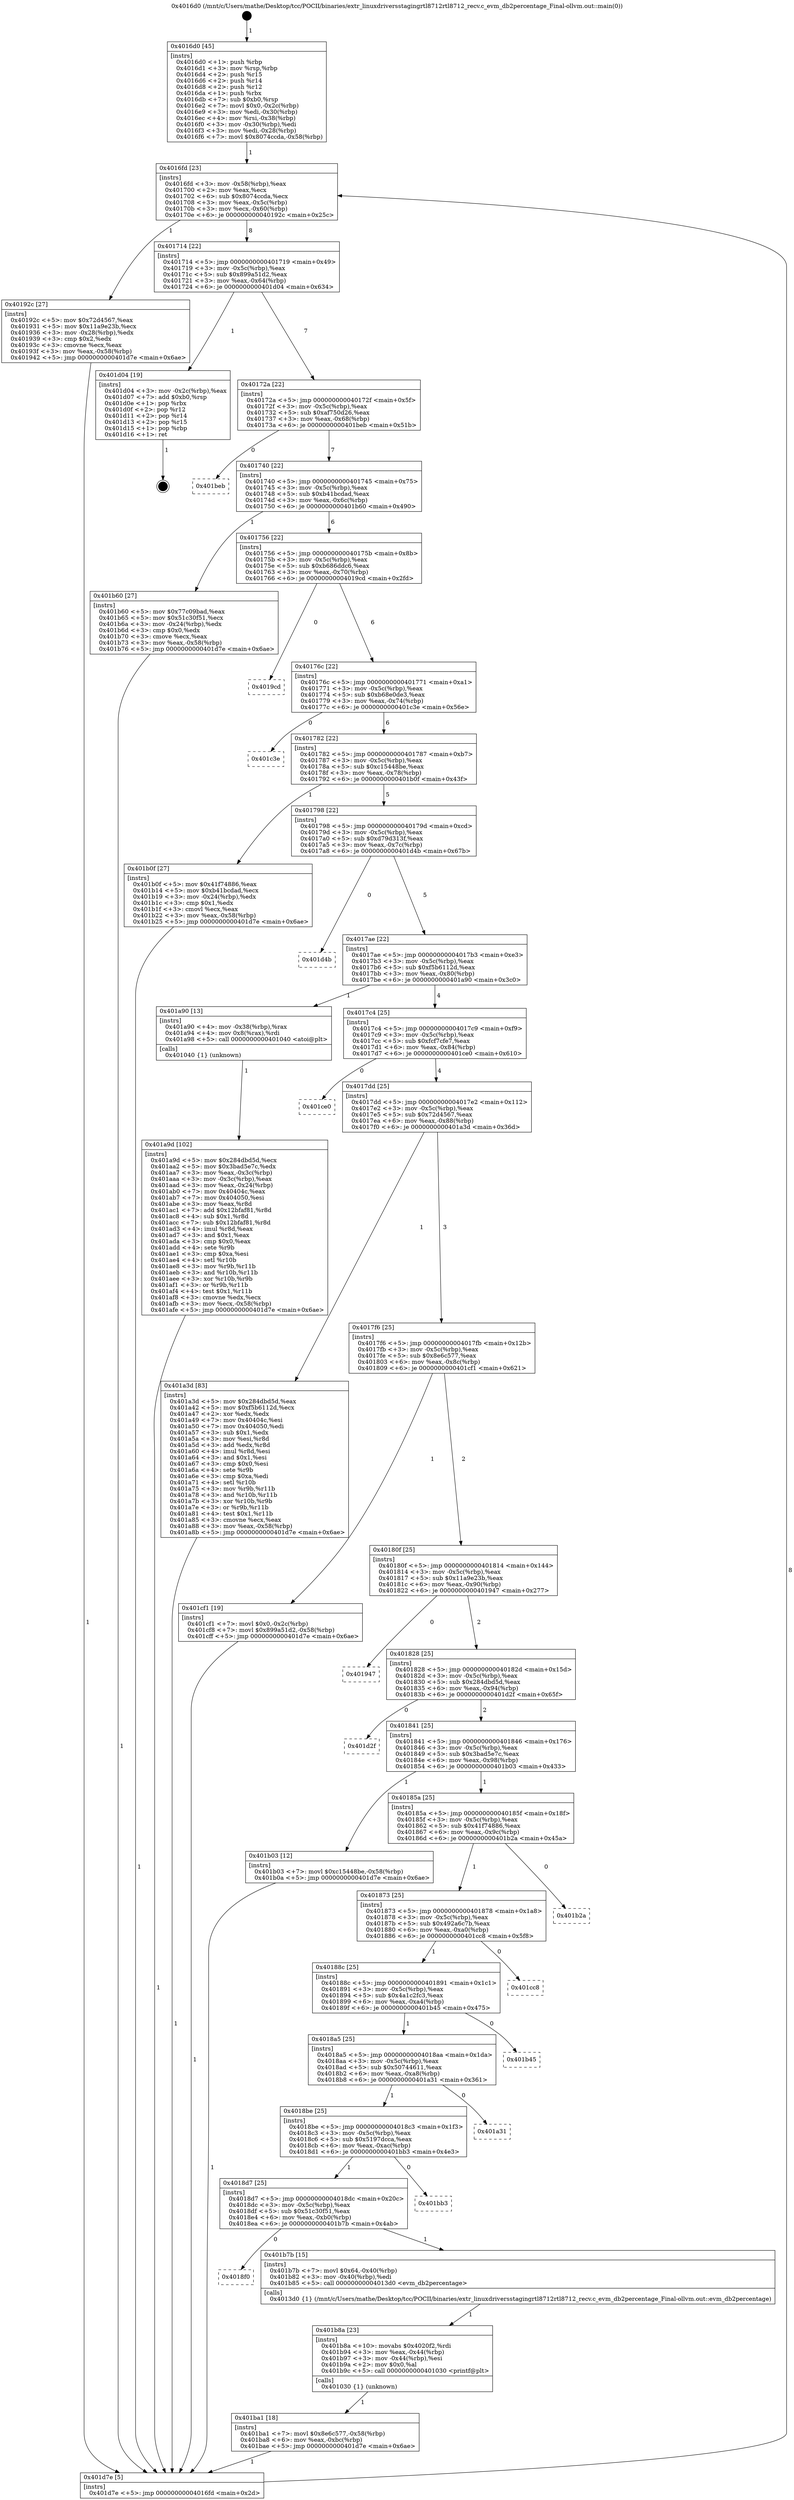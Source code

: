 digraph "0x4016d0" {
  label = "0x4016d0 (/mnt/c/Users/mathe/Desktop/tcc/POCII/binaries/extr_linuxdriversstagingrtl8712rtl8712_recv.c_evm_db2percentage_Final-ollvm.out::main(0))"
  labelloc = "t"
  node[shape=record]

  Entry [label="",width=0.3,height=0.3,shape=circle,fillcolor=black,style=filled]
  "0x4016fd" [label="{
     0x4016fd [23]\l
     | [instrs]\l
     &nbsp;&nbsp;0x4016fd \<+3\>: mov -0x58(%rbp),%eax\l
     &nbsp;&nbsp;0x401700 \<+2\>: mov %eax,%ecx\l
     &nbsp;&nbsp;0x401702 \<+6\>: sub $0x8074ccda,%ecx\l
     &nbsp;&nbsp;0x401708 \<+3\>: mov %eax,-0x5c(%rbp)\l
     &nbsp;&nbsp;0x40170b \<+3\>: mov %ecx,-0x60(%rbp)\l
     &nbsp;&nbsp;0x40170e \<+6\>: je 000000000040192c \<main+0x25c\>\l
  }"]
  "0x40192c" [label="{
     0x40192c [27]\l
     | [instrs]\l
     &nbsp;&nbsp;0x40192c \<+5\>: mov $0x72d4567,%eax\l
     &nbsp;&nbsp;0x401931 \<+5\>: mov $0x11a9e23b,%ecx\l
     &nbsp;&nbsp;0x401936 \<+3\>: mov -0x28(%rbp),%edx\l
     &nbsp;&nbsp;0x401939 \<+3\>: cmp $0x2,%edx\l
     &nbsp;&nbsp;0x40193c \<+3\>: cmovne %ecx,%eax\l
     &nbsp;&nbsp;0x40193f \<+3\>: mov %eax,-0x58(%rbp)\l
     &nbsp;&nbsp;0x401942 \<+5\>: jmp 0000000000401d7e \<main+0x6ae\>\l
  }"]
  "0x401714" [label="{
     0x401714 [22]\l
     | [instrs]\l
     &nbsp;&nbsp;0x401714 \<+5\>: jmp 0000000000401719 \<main+0x49\>\l
     &nbsp;&nbsp;0x401719 \<+3\>: mov -0x5c(%rbp),%eax\l
     &nbsp;&nbsp;0x40171c \<+5\>: sub $0x899a51d2,%eax\l
     &nbsp;&nbsp;0x401721 \<+3\>: mov %eax,-0x64(%rbp)\l
     &nbsp;&nbsp;0x401724 \<+6\>: je 0000000000401d04 \<main+0x634\>\l
  }"]
  "0x401d7e" [label="{
     0x401d7e [5]\l
     | [instrs]\l
     &nbsp;&nbsp;0x401d7e \<+5\>: jmp 00000000004016fd \<main+0x2d\>\l
  }"]
  "0x4016d0" [label="{
     0x4016d0 [45]\l
     | [instrs]\l
     &nbsp;&nbsp;0x4016d0 \<+1\>: push %rbp\l
     &nbsp;&nbsp;0x4016d1 \<+3\>: mov %rsp,%rbp\l
     &nbsp;&nbsp;0x4016d4 \<+2\>: push %r15\l
     &nbsp;&nbsp;0x4016d6 \<+2\>: push %r14\l
     &nbsp;&nbsp;0x4016d8 \<+2\>: push %r12\l
     &nbsp;&nbsp;0x4016da \<+1\>: push %rbx\l
     &nbsp;&nbsp;0x4016db \<+7\>: sub $0xb0,%rsp\l
     &nbsp;&nbsp;0x4016e2 \<+7\>: movl $0x0,-0x2c(%rbp)\l
     &nbsp;&nbsp;0x4016e9 \<+3\>: mov %edi,-0x30(%rbp)\l
     &nbsp;&nbsp;0x4016ec \<+4\>: mov %rsi,-0x38(%rbp)\l
     &nbsp;&nbsp;0x4016f0 \<+3\>: mov -0x30(%rbp),%edi\l
     &nbsp;&nbsp;0x4016f3 \<+3\>: mov %edi,-0x28(%rbp)\l
     &nbsp;&nbsp;0x4016f6 \<+7\>: movl $0x8074ccda,-0x58(%rbp)\l
  }"]
  Exit [label="",width=0.3,height=0.3,shape=circle,fillcolor=black,style=filled,peripheries=2]
  "0x401d04" [label="{
     0x401d04 [19]\l
     | [instrs]\l
     &nbsp;&nbsp;0x401d04 \<+3\>: mov -0x2c(%rbp),%eax\l
     &nbsp;&nbsp;0x401d07 \<+7\>: add $0xb0,%rsp\l
     &nbsp;&nbsp;0x401d0e \<+1\>: pop %rbx\l
     &nbsp;&nbsp;0x401d0f \<+2\>: pop %r12\l
     &nbsp;&nbsp;0x401d11 \<+2\>: pop %r14\l
     &nbsp;&nbsp;0x401d13 \<+2\>: pop %r15\l
     &nbsp;&nbsp;0x401d15 \<+1\>: pop %rbp\l
     &nbsp;&nbsp;0x401d16 \<+1\>: ret\l
  }"]
  "0x40172a" [label="{
     0x40172a [22]\l
     | [instrs]\l
     &nbsp;&nbsp;0x40172a \<+5\>: jmp 000000000040172f \<main+0x5f\>\l
     &nbsp;&nbsp;0x40172f \<+3\>: mov -0x5c(%rbp),%eax\l
     &nbsp;&nbsp;0x401732 \<+5\>: sub $0xaf750d26,%eax\l
     &nbsp;&nbsp;0x401737 \<+3\>: mov %eax,-0x68(%rbp)\l
     &nbsp;&nbsp;0x40173a \<+6\>: je 0000000000401beb \<main+0x51b\>\l
  }"]
  "0x401ba1" [label="{
     0x401ba1 [18]\l
     | [instrs]\l
     &nbsp;&nbsp;0x401ba1 \<+7\>: movl $0x8e6c577,-0x58(%rbp)\l
     &nbsp;&nbsp;0x401ba8 \<+6\>: mov %eax,-0xbc(%rbp)\l
     &nbsp;&nbsp;0x401bae \<+5\>: jmp 0000000000401d7e \<main+0x6ae\>\l
  }"]
  "0x401beb" [label="{
     0x401beb\l
  }", style=dashed]
  "0x401740" [label="{
     0x401740 [22]\l
     | [instrs]\l
     &nbsp;&nbsp;0x401740 \<+5\>: jmp 0000000000401745 \<main+0x75\>\l
     &nbsp;&nbsp;0x401745 \<+3\>: mov -0x5c(%rbp),%eax\l
     &nbsp;&nbsp;0x401748 \<+5\>: sub $0xb41bcdad,%eax\l
     &nbsp;&nbsp;0x40174d \<+3\>: mov %eax,-0x6c(%rbp)\l
     &nbsp;&nbsp;0x401750 \<+6\>: je 0000000000401b60 \<main+0x490\>\l
  }"]
  "0x401b8a" [label="{
     0x401b8a [23]\l
     | [instrs]\l
     &nbsp;&nbsp;0x401b8a \<+10\>: movabs $0x4020f2,%rdi\l
     &nbsp;&nbsp;0x401b94 \<+3\>: mov %eax,-0x44(%rbp)\l
     &nbsp;&nbsp;0x401b97 \<+3\>: mov -0x44(%rbp),%esi\l
     &nbsp;&nbsp;0x401b9a \<+2\>: mov $0x0,%al\l
     &nbsp;&nbsp;0x401b9c \<+5\>: call 0000000000401030 \<printf@plt\>\l
     | [calls]\l
     &nbsp;&nbsp;0x401030 \{1\} (unknown)\l
  }"]
  "0x401b60" [label="{
     0x401b60 [27]\l
     | [instrs]\l
     &nbsp;&nbsp;0x401b60 \<+5\>: mov $0x77c09bad,%eax\l
     &nbsp;&nbsp;0x401b65 \<+5\>: mov $0x51c30f51,%ecx\l
     &nbsp;&nbsp;0x401b6a \<+3\>: mov -0x24(%rbp),%edx\l
     &nbsp;&nbsp;0x401b6d \<+3\>: cmp $0x0,%edx\l
     &nbsp;&nbsp;0x401b70 \<+3\>: cmove %ecx,%eax\l
     &nbsp;&nbsp;0x401b73 \<+3\>: mov %eax,-0x58(%rbp)\l
     &nbsp;&nbsp;0x401b76 \<+5\>: jmp 0000000000401d7e \<main+0x6ae\>\l
  }"]
  "0x401756" [label="{
     0x401756 [22]\l
     | [instrs]\l
     &nbsp;&nbsp;0x401756 \<+5\>: jmp 000000000040175b \<main+0x8b\>\l
     &nbsp;&nbsp;0x40175b \<+3\>: mov -0x5c(%rbp),%eax\l
     &nbsp;&nbsp;0x40175e \<+5\>: sub $0xb686ddc6,%eax\l
     &nbsp;&nbsp;0x401763 \<+3\>: mov %eax,-0x70(%rbp)\l
     &nbsp;&nbsp;0x401766 \<+6\>: je 00000000004019cd \<main+0x2fd\>\l
  }"]
  "0x4018f0" [label="{
     0x4018f0\l
  }", style=dashed]
  "0x4019cd" [label="{
     0x4019cd\l
  }", style=dashed]
  "0x40176c" [label="{
     0x40176c [22]\l
     | [instrs]\l
     &nbsp;&nbsp;0x40176c \<+5\>: jmp 0000000000401771 \<main+0xa1\>\l
     &nbsp;&nbsp;0x401771 \<+3\>: mov -0x5c(%rbp),%eax\l
     &nbsp;&nbsp;0x401774 \<+5\>: sub $0xb68e0de3,%eax\l
     &nbsp;&nbsp;0x401779 \<+3\>: mov %eax,-0x74(%rbp)\l
     &nbsp;&nbsp;0x40177c \<+6\>: je 0000000000401c3e \<main+0x56e\>\l
  }"]
  "0x401b7b" [label="{
     0x401b7b [15]\l
     | [instrs]\l
     &nbsp;&nbsp;0x401b7b \<+7\>: movl $0x64,-0x40(%rbp)\l
     &nbsp;&nbsp;0x401b82 \<+3\>: mov -0x40(%rbp),%edi\l
     &nbsp;&nbsp;0x401b85 \<+5\>: call 00000000004013d0 \<evm_db2percentage\>\l
     | [calls]\l
     &nbsp;&nbsp;0x4013d0 \{1\} (/mnt/c/Users/mathe/Desktop/tcc/POCII/binaries/extr_linuxdriversstagingrtl8712rtl8712_recv.c_evm_db2percentage_Final-ollvm.out::evm_db2percentage)\l
  }"]
  "0x401c3e" [label="{
     0x401c3e\l
  }", style=dashed]
  "0x401782" [label="{
     0x401782 [22]\l
     | [instrs]\l
     &nbsp;&nbsp;0x401782 \<+5\>: jmp 0000000000401787 \<main+0xb7\>\l
     &nbsp;&nbsp;0x401787 \<+3\>: mov -0x5c(%rbp),%eax\l
     &nbsp;&nbsp;0x40178a \<+5\>: sub $0xc15448be,%eax\l
     &nbsp;&nbsp;0x40178f \<+3\>: mov %eax,-0x78(%rbp)\l
     &nbsp;&nbsp;0x401792 \<+6\>: je 0000000000401b0f \<main+0x43f\>\l
  }"]
  "0x4018d7" [label="{
     0x4018d7 [25]\l
     | [instrs]\l
     &nbsp;&nbsp;0x4018d7 \<+5\>: jmp 00000000004018dc \<main+0x20c\>\l
     &nbsp;&nbsp;0x4018dc \<+3\>: mov -0x5c(%rbp),%eax\l
     &nbsp;&nbsp;0x4018df \<+5\>: sub $0x51c30f51,%eax\l
     &nbsp;&nbsp;0x4018e4 \<+6\>: mov %eax,-0xb0(%rbp)\l
     &nbsp;&nbsp;0x4018ea \<+6\>: je 0000000000401b7b \<main+0x4ab\>\l
  }"]
  "0x401b0f" [label="{
     0x401b0f [27]\l
     | [instrs]\l
     &nbsp;&nbsp;0x401b0f \<+5\>: mov $0x41f74886,%eax\l
     &nbsp;&nbsp;0x401b14 \<+5\>: mov $0xb41bcdad,%ecx\l
     &nbsp;&nbsp;0x401b19 \<+3\>: mov -0x24(%rbp),%edx\l
     &nbsp;&nbsp;0x401b1c \<+3\>: cmp $0x1,%edx\l
     &nbsp;&nbsp;0x401b1f \<+3\>: cmovl %ecx,%eax\l
     &nbsp;&nbsp;0x401b22 \<+3\>: mov %eax,-0x58(%rbp)\l
     &nbsp;&nbsp;0x401b25 \<+5\>: jmp 0000000000401d7e \<main+0x6ae\>\l
  }"]
  "0x401798" [label="{
     0x401798 [22]\l
     | [instrs]\l
     &nbsp;&nbsp;0x401798 \<+5\>: jmp 000000000040179d \<main+0xcd\>\l
     &nbsp;&nbsp;0x40179d \<+3\>: mov -0x5c(%rbp),%eax\l
     &nbsp;&nbsp;0x4017a0 \<+5\>: sub $0xd79d313f,%eax\l
     &nbsp;&nbsp;0x4017a5 \<+3\>: mov %eax,-0x7c(%rbp)\l
     &nbsp;&nbsp;0x4017a8 \<+6\>: je 0000000000401d4b \<main+0x67b\>\l
  }"]
  "0x401bb3" [label="{
     0x401bb3\l
  }", style=dashed]
  "0x401d4b" [label="{
     0x401d4b\l
  }", style=dashed]
  "0x4017ae" [label="{
     0x4017ae [22]\l
     | [instrs]\l
     &nbsp;&nbsp;0x4017ae \<+5\>: jmp 00000000004017b3 \<main+0xe3\>\l
     &nbsp;&nbsp;0x4017b3 \<+3\>: mov -0x5c(%rbp),%eax\l
     &nbsp;&nbsp;0x4017b6 \<+5\>: sub $0xf5b6112d,%eax\l
     &nbsp;&nbsp;0x4017bb \<+3\>: mov %eax,-0x80(%rbp)\l
     &nbsp;&nbsp;0x4017be \<+6\>: je 0000000000401a90 \<main+0x3c0\>\l
  }"]
  "0x4018be" [label="{
     0x4018be [25]\l
     | [instrs]\l
     &nbsp;&nbsp;0x4018be \<+5\>: jmp 00000000004018c3 \<main+0x1f3\>\l
     &nbsp;&nbsp;0x4018c3 \<+3\>: mov -0x5c(%rbp),%eax\l
     &nbsp;&nbsp;0x4018c6 \<+5\>: sub $0x5197dcca,%eax\l
     &nbsp;&nbsp;0x4018cb \<+6\>: mov %eax,-0xac(%rbp)\l
     &nbsp;&nbsp;0x4018d1 \<+6\>: je 0000000000401bb3 \<main+0x4e3\>\l
  }"]
  "0x401a90" [label="{
     0x401a90 [13]\l
     | [instrs]\l
     &nbsp;&nbsp;0x401a90 \<+4\>: mov -0x38(%rbp),%rax\l
     &nbsp;&nbsp;0x401a94 \<+4\>: mov 0x8(%rax),%rdi\l
     &nbsp;&nbsp;0x401a98 \<+5\>: call 0000000000401040 \<atoi@plt\>\l
     | [calls]\l
     &nbsp;&nbsp;0x401040 \{1\} (unknown)\l
  }"]
  "0x4017c4" [label="{
     0x4017c4 [25]\l
     | [instrs]\l
     &nbsp;&nbsp;0x4017c4 \<+5\>: jmp 00000000004017c9 \<main+0xf9\>\l
     &nbsp;&nbsp;0x4017c9 \<+3\>: mov -0x5c(%rbp),%eax\l
     &nbsp;&nbsp;0x4017cc \<+5\>: sub $0xfcf7cfe7,%eax\l
     &nbsp;&nbsp;0x4017d1 \<+6\>: mov %eax,-0x84(%rbp)\l
     &nbsp;&nbsp;0x4017d7 \<+6\>: je 0000000000401ce0 \<main+0x610\>\l
  }"]
  "0x401a31" [label="{
     0x401a31\l
  }", style=dashed]
  "0x401ce0" [label="{
     0x401ce0\l
  }", style=dashed]
  "0x4017dd" [label="{
     0x4017dd [25]\l
     | [instrs]\l
     &nbsp;&nbsp;0x4017dd \<+5\>: jmp 00000000004017e2 \<main+0x112\>\l
     &nbsp;&nbsp;0x4017e2 \<+3\>: mov -0x5c(%rbp),%eax\l
     &nbsp;&nbsp;0x4017e5 \<+5\>: sub $0x72d4567,%eax\l
     &nbsp;&nbsp;0x4017ea \<+6\>: mov %eax,-0x88(%rbp)\l
     &nbsp;&nbsp;0x4017f0 \<+6\>: je 0000000000401a3d \<main+0x36d\>\l
  }"]
  "0x4018a5" [label="{
     0x4018a5 [25]\l
     | [instrs]\l
     &nbsp;&nbsp;0x4018a5 \<+5\>: jmp 00000000004018aa \<main+0x1da\>\l
     &nbsp;&nbsp;0x4018aa \<+3\>: mov -0x5c(%rbp),%eax\l
     &nbsp;&nbsp;0x4018ad \<+5\>: sub $0x50744611,%eax\l
     &nbsp;&nbsp;0x4018b2 \<+6\>: mov %eax,-0xa8(%rbp)\l
     &nbsp;&nbsp;0x4018b8 \<+6\>: je 0000000000401a31 \<main+0x361\>\l
  }"]
  "0x401a3d" [label="{
     0x401a3d [83]\l
     | [instrs]\l
     &nbsp;&nbsp;0x401a3d \<+5\>: mov $0x284dbd5d,%eax\l
     &nbsp;&nbsp;0x401a42 \<+5\>: mov $0xf5b6112d,%ecx\l
     &nbsp;&nbsp;0x401a47 \<+2\>: xor %edx,%edx\l
     &nbsp;&nbsp;0x401a49 \<+7\>: mov 0x40404c,%esi\l
     &nbsp;&nbsp;0x401a50 \<+7\>: mov 0x404050,%edi\l
     &nbsp;&nbsp;0x401a57 \<+3\>: sub $0x1,%edx\l
     &nbsp;&nbsp;0x401a5a \<+3\>: mov %esi,%r8d\l
     &nbsp;&nbsp;0x401a5d \<+3\>: add %edx,%r8d\l
     &nbsp;&nbsp;0x401a60 \<+4\>: imul %r8d,%esi\l
     &nbsp;&nbsp;0x401a64 \<+3\>: and $0x1,%esi\l
     &nbsp;&nbsp;0x401a67 \<+3\>: cmp $0x0,%esi\l
     &nbsp;&nbsp;0x401a6a \<+4\>: sete %r9b\l
     &nbsp;&nbsp;0x401a6e \<+3\>: cmp $0xa,%edi\l
     &nbsp;&nbsp;0x401a71 \<+4\>: setl %r10b\l
     &nbsp;&nbsp;0x401a75 \<+3\>: mov %r9b,%r11b\l
     &nbsp;&nbsp;0x401a78 \<+3\>: and %r10b,%r11b\l
     &nbsp;&nbsp;0x401a7b \<+3\>: xor %r10b,%r9b\l
     &nbsp;&nbsp;0x401a7e \<+3\>: or %r9b,%r11b\l
     &nbsp;&nbsp;0x401a81 \<+4\>: test $0x1,%r11b\l
     &nbsp;&nbsp;0x401a85 \<+3\>: cmovne %ecx,%eax\l
     &nbsp;&nbsp;0x401a88 \<+3\>: mov %eax,-0x58(%rbp)\l
     &nbsp;&nbsp;0x401a8b \<+5\>: jmp 0000000000401d7e \<main+0x6ae\>\l
  }"]
  "0x4017f6" [label="{
     0x4017f6 [25]\l
     | [instrs]\l
     &nbsp;&nbsp;0x4017f6 \<+5\>: jmp 00000000004017fb \<main+0x12b\>\l
     &nbsp;&nbsp;0x4017fb \<+3\>: mov -0x5c(%rbp),%eax\l
     &nbsp;&nbsp;0x4017fe \<+5\>: sub $0x8e6c577,%eax\l
     &nbsp;&nbsp;0x401803 \<+6\>: mov %eax,-0x8c(%rbp)\l
     &nbsp;&nbsp;0x401809 \<+6\>: je 0000000000401cf1 \<main+0x621\>\l
  }"]
  "0x401a9d" [label="{
     0x401a9d [102]\l
     | [instrs]\l
     &nbsp;&nbsp;0x401a9d \<+5\>: mov $0x284dbd5d,%ecx\l
     &nbsp;&nbsp;0x401aa2 \<+5\>: mov $0x3bad5e7c,%edx\l
     &nbsp;&nbsp;0x401aa7 \<+3\>: mov %eax,-0x3c(%rbp)\l
     &nbsp;&nbsp;0x401aaa \<+3\>: mov -0x3c(%rbp),%eax\l
     &nbsp;&nbsp;0x401aad \<+3\>: mov %eax,-0x24(%rbp)\l
     &nbsp;&nbsp;0x401ab0 \<+7\>: mov 0x40404c,%eax\l
     &nbsp;&nbsp;0x401ab7 \<+7\>: mov 0x404050,%esi\l
     &nbsp;&nbsp;0x401abe \<+3\>: mov %eax,%r8d\l
     &nbsp;&nbsp;0x401ac1 \<+7\>: add $0x12bfaf81,%r8d\l
     &nbsp;&nbsp;0x401ac8 \<+4\>: sub $0x1,%r8d\l
     &nbsp;&nbsp;0x401acc \<+7\>: sub $0x12bfaf81,%r8d\l
     &nbsp;&nbsp;0x401ad3 \<+4\>: imul %r8d,%eax\l
     &nbsp;&nbsp;0x401ad7 \<+3\>: and $0x1,%eax\l
     &nbsp;&nbsp;0x401ada \<+3\>: cmp $0x0,%eax\l
     &nbsp;&nbsp;0x401add \<+4\>: sete %r9b\l
     &nbsp;&nbsp;0x401ae1 \<+3\>: cmp $0xa,%esi\l
     &nbsp;&nbsp;0x401ae4 \<+4\>: setl %r10b\l
     &nbsp;&nbsp;0x401ae8 \<+3\>: mov %r9b,%r11b\l
     &nbsp;&nbsp;0x401aeb \<+3\>: and %r10b,%r11b\l
     &nbsp;&nbsp;0x401aee \<+3\>: xor %r10b,%r9b\l
     &nbsp;&nbsp;0x401af1 \<+3\>: or %r9b,%r11b\l
     &nbsp;&nbsp;0x401af4 \<+4\>: test $0x1,%r11b\l
     &nbsp;&nbsp;0x401af8 \<+3\>: cmovne %edx,%ecx\l
     &nbsp;&nbsp;0x401afb \<+3\>: mov %ecx,-0x58(%rbp)\l
     &nbsp;&nbsp;0x401afe \<+5\>: jmp 0000000000401d7e \<main+0x6ae\>\l
  }"]
  "0x401b45" [label="{
     0x401b45\l
  }", style=dashed]
  "0x401cf1" [label="{
     0x401cf1 [19]\l
     | [instrs]\l
     &nbsp;&nbsp;0x401cf1 \<+7\>: movl $0x0,-0x2c(%rbp)\l
     &nbsp;&nbsp;0x401cf8 \<+7\>: movl $0x899a51d2,-0x58(%rbp)\l
     &nbsp;&nbsp;0x401cff \<+5\>: jmp 0000000000401d7e \<main+0x6ae\>\l
  }"]
  "0x40180f" [label="{
     0x40180f [25]\l
     | [instrs]\l
     &nbsp;&nbsp;0x40180f \<+5\>: jmp 0000000000401814 \<main+0x144\>\l
     &nbsp;&nbsp;0x401814 \<+3\>: mov -0x5c(%rbp),%eax\l
     &nbsp;&nbsp;0x401817 \<+5\>: sub $0x11a9e23b,%eax\l
     &nbsp;&nbsp;0x40181c \<+6\>: mov %eax,-0x90(%rbp)\l
     &nbsp;&nbsp;0x401822 \<+6\>: je 0000000000401947 \<main+0x277\>\l
  }"]
  "0x40188c" [label="{
     0x40188c [25]\l
     | [instrs]\l
     &nbsp;&nbsp;0x40188c \<+5\>: jmp 0000000000401891 \<main+0x1c1\>\l
     &nbsp;&nbsp;0x401891 \<+3\>: mov -0x5c(%rbp),%eax\l
     &nbsp;&nbsp;0x401894 \<+5\>: sub $0x4a1c2fc3,%eax\l
     &nbsp;&nbsp;0x401899 \<+6\>: mov %eax,-0xa4(%rbp)\l
     &nbsp;&nbsp;0x40189f \<+6\>: je 0000000000401b45 \<main+0x475\>\l
  }"]
  "0x401947" [label="{
     0x401947\l
  }", style=dashed]
  "0x401828" [label="{
     0x401828 [25]\l
     | [instrs]\l
     &nbsp;&nbsp;0x401828 \<+5\>: jmp 000000000040182d \<main+0x15d\>\l
     &nbsp;&nbsp;0x40182d \<+3\>: mov -0x5c(%rbp),%eax\l
     &nbsp;&nbsp;0x401830 \<+5\>: sub $0x284dbd5d,%eax\l
     &nbsp;&nbsp;0x401835 \<+6\>: mov %eax,-0x94(%rbp)\l
     &nbsp;&nbsp;0x40183b \<+6\>: je 0000000000401d2f \<main+0x65f\>\l
  }"]
  "0x401cc8" [label="{
     0x401cc8\l
  }", style=dashed]
  "0x401d2f" [label="{
     0x401d2f\l
  }", style=dashed]
  "0x401841" [label="{
     0x401841 [25]\l
     | [instrs]\l
     &nbsp;&nbsp;0x401841 \<+5\>: jmp 0000000000401846 \<main+0x176\>\l
     &nbsp;&nbsp;0x401846 \<+3\>: mov -0x5c(%rbp),%eax\l
     &nbsp;&nbsp;0x401849 \<+5\>: sub $0x3bad5e7c,%eax\l
     &nbsp;&nbsp;0x40184e \<+6\>: mov %eax,-0x98(%rbp)\l
     &nbsp;&nbsp;0x401854 \<+6\>: je 0000000000401b03 \<main+0x433\>\l
  }"]
  "0x401873" [label="{
     0x401873 [25]\l
     | [instrs]\l
     &nbsp;&nbsp;0x401873 \<+5\>: jmp 0000000000401878 \<main+0x1a8\>\l
     &nbsp;&nbsp;0x401878 \<+3\>: mov -0x5c(%rbp),%eax\l
     &nbsp;&nbsp;0x40187b \<+5\>: sub $0x492a6c7b,%eax\l
     &nbsp;&nbsp;0x401880 \<+6\>: mov %eax,-0xa0(%rbp)\l
     &nbsp;&nbsp;0x401886 \<+6\>: je 0000000000401cc8 \<main+0x5f8\>\l
  }"]
  "0x401b03" [label="{
     0x401b03 [12]\l
     | [instrs]\l
     &nbsp;&nbsp;0x401b03 \<+7\>: movl $0xc15448be,-0x58(%rbp)\l
     &nbsp;&nbsp;0x401b0a \<+5\>: jmp 0000000000401d7e \<main+0x6ae\>\l
  }"]
  "0x40185a" [label="{
     0x40185a [25]\l
     | [instrs]\l
     &nbsp;&nbsp;0x40185a \<+5\>: jmp 000000000040185f \<main+0x18f\>\l
     &nbsp;&nbsp;0x40185f \<+3\>: mov -0x5c(%rbp),%eax\l
     &nbsp;&nbsp;0x401862 \<+5\>: sub $0x41f74886,%eax\l
     &nbsp;&nbsp;0x401867 \<+6\>: mov %eax,-0x9c(%rbp)\l
     &nbsp;&nbsp;0x40186d \<+6\>: je 0000000000401b2a \<main+0x45a\>\l
  }"]
  "0x401b2a" [label="{
     0x401b2a\l
  }", style=dashed]
  Entry -> "0x4016d0" [label=" 1"]
  "0x4016fd" -> "0x40192c" [label=" 1"]
  "0x4016fd" -> "0x401714" [label=" 8"]
  "0x40192c" -> "0x401d7e" [label=" 1"]
  "0x4016d0" -> "0x4016fd" [label=" 1"]
  "0x401d7e" -> "0x4016fd" [label=" 8"]
  "0x401d04" -> Exit [label=" 1"]
  "0x401714" -> "0x401d04" [label=" 1"]
  "0x401714" -> "0x40172a" [label=" 7"]
  "0x401cf1" -> "0x401d7e" [label=" 1"]
  "0x40172a" -> "0x401beb" [label=" 0"]
  "0x40172a" -> "0x401740" [label=" 7"]
  "0x401ba1" -> "0x401d7e" [label=" 1"]
  "0x401740" -> "0x401b60" [label=" 1"]
  "0x401740" -> "0x401756" [label=" 6"]
  "0x401b8a" -> "0x401ba1" [label=" 1"]
  "0x401756" -> "0x4019cd" [label=" 0"]
  "0x401756" -> "0x40176c" [label=" 6"]
  "0x401b7b" -> "0x401b8a" [label=" 1"]
  "0x40176c" -> "0x401c3e" [label=" 0"]
  "0x40176c" -> "0x401782" [label=" 6"]
  "0x4018d7" -> "0x4018f0" [label=" 0"]
  "0x401782" -> "0x401b0f" [label=" 1"]
  "0x401782" -> "0x401798" [label=" 5"]
  "0x4018d7" -> "0x401b7b" [label=" 1"]
  "0x401798" -> "0x401d4b" [label=" 0"]
  "0x401798" -> "0x4017ae" [label=" 5"]
  "0x4018be" -> "0x4018d7" [label=" 1"]
  "0x4017ae" -> "0x401a90" [label=" 1"]
  "0x4017ae" -> "0x4017c4" [label=" 4"]
  "0x4018be" -> "0x401bb3" [label=" 0"]
  "0x4017c4" -> "0x401ce0" [label=" 0"]
  "0x4017c4" -> "0x4017dd" [label=" 4"]
  "0x4018a5" -> "0x4018be" [label=" 1"]
  "0x4017dd" -> "0x401a3d" [label=" 1"]
  "0x4017dd" -> "0x4017f6" [label=" 3"]
  "0x401a3d" -> "0x401d7e" [label=" 1"]
  "0x401a90" -> "0x401a9d" [label=" 1"]
  "0x401a9d" -> "0x401d7e" [label=" 1"]
  "0x4018a5" -> "0x401a31" [label=" 0"]
  "0x4017f6" -> "0x401cf1" [label=" 1"]
  "0x4017f6" -> "0x40180f" [label=" 2"]
  "0x40188c" -> "0x4018a5" [label=" 1"]
  "0x40180f" -> "0x401947" [label=" 0"]
  "0x40180f" -> "0x401828" [label=" 2"]
  "0x40188c" -> "0x401b45" [label=" 0"]
  "0x401828" -> "0x401d2f" [label=" 0"]
  "0x401828" -> "0x401841" [label=" 2"]
  "0x401873" -> "0x40188c" [label=" 1"]
  "0x401841" -> "0x401b03" [label=" 1"]
  "0x401841" -> "0x40185a" [label=" 1"]
  "0x401b03" -> "0x401d7e" [label=" 1"]
  "0x401b0f" -> "0x401d7e" [label=" 1"]
  "0x401b60" -> "0x401d7e" [label=" 1"]
  "0x401873" -> "0x401cc8" [label=" 0"]
  "0x40185a" -> "0x401b2a" [label=" 0"]
  "0x40185a" -> "0x401873" [label=" 1"]
}

